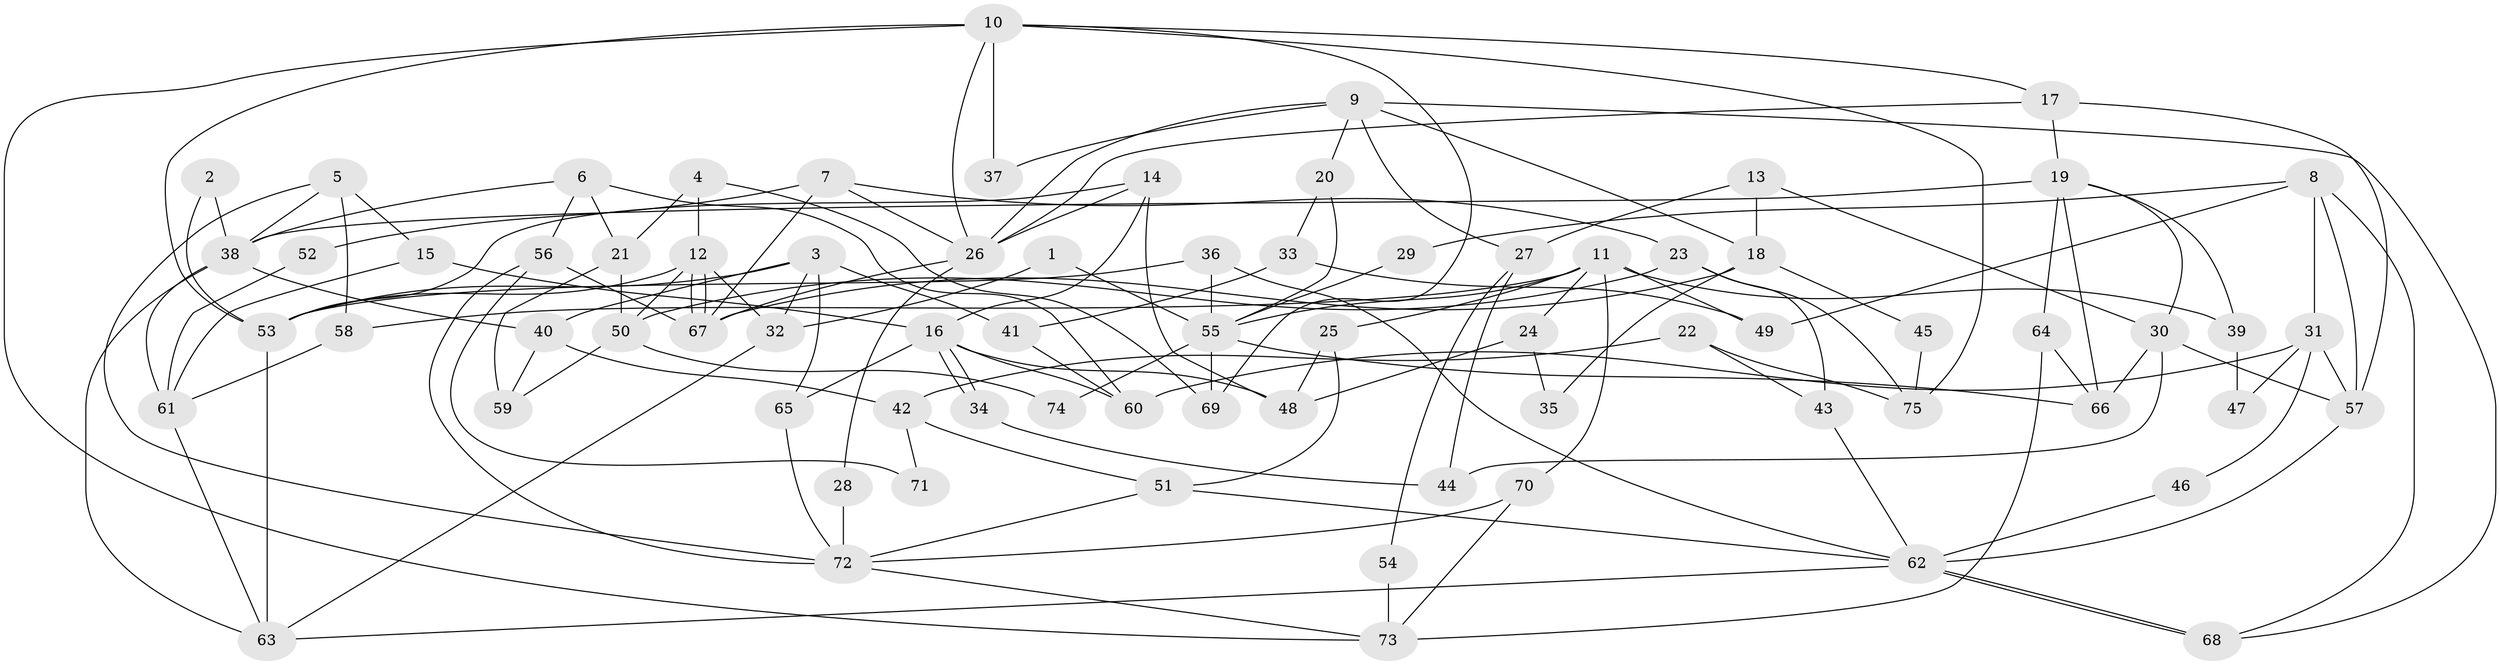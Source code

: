 // coarse degree distribution, {11: 0.043478260869565216, 7: 0.13043478260869565, 6: 0.08695652173913043, 10: 0.043478260869565216, 14: 0.043478260869565216, 8: 0.08695652173913043, 5: 0.17391304347826086, 4: 0.13043478260869565, 2: 0.08695652173913043, 3: 0.13043478260869565, 1: 0.043478260869565216}
// Generated by graph-tools (version 1.1) at 2025/51/03/04/25 22:51:06]
// undirected, 75 vertices, 150 edges
graph export_dot {
  node [color=gray90,style=filled];
  1;
  2;
  3;
  4;
  5;
  6;
  7;
  8;
  9;
  10;
  11;
  12;
  13;
  14;
  15;
  16;
  17;
  18;
  19;
  20;
  21;
  22;
  23;
  24;
  25;
  26;
  27;
  28;
  29;
  30;
  31;
  32;
  33;
  34;
  35;
  36;
  37;
  38;
  39;
  40;
  41;
  42;
  43;
  44;
  45;
  46;
  47;
  48;
  49;
  50;
  51;
  52;
  53;
  54;
  55;
  56;
  57;
  58;
  59;
  60;
  61;
  62;
  63;
  64;
  65;
  66;
  67;
  68;
  69;
  70;
  71;
  72;
  73;
  74;
  75;
  1 -- 32;
  1 -- 55;
  2 -- 53;
  2 -- 38;
  3 -- 65;
  3 -- 53;
  3 -- 32;
  3 -- 40;
  3 -- 41;
  4 -- 12;
  4 -- 69;
  4 -- 21;
  5 -- 38;
  5 -- 72;
  5 -- 15;
  5 -- 58;
  6 -- 38;
  6 -- 21;
  6 -- 56;
  6 -- 60;
  7 -- 67;
  7 -- 23;
  7 -- 26;
  7 -- 52;
  8 -- 57;
  8 -- 31;
  8 -- 29;
  8 -- 49;
  8 -- 68;
  9 -- 26;
  9 -- 68;
  9 -- 18;
  9 -- 20;
  9 -- 27;
  9 -- 37;
  10 -- 26;
  10 -- 73;
  10 -- 17;
  10 -- 37;
  10 -- 53;
  10 -- 69;
  10 -- 75;
  11 -- 70;
  11 -- 58;
  11 -- 24;
  11 -- 25;
  11 -- 39;
  11 -- 49;
  11 -- 55;
  12 -- 67;
  12 -- 67;
  12 -- 53;
  12 -- 32;
  12 -- 50;
  13 -- 30;
  13 -- 18;
  13 -- 27;
  14 -- 53;
  14 -- 26;
  14 -- 16;
  14 -- 48;
  15 -- 16;
  15 -- 61;
  16 -- 34;
  16 -- 34;
  16 -- 48;
  16 -- 60;
  16 -- 65;
  17 -- 19;
  17 -- 26;
  17 -- 57;
  18 -- 67;
  18 -- 35;
  18 -- 45;
  19 -- 66;
  19 -- 38;
  19 -- 30;
  19 -- 39;
  19 -- 64;
  20 -- 33;
  20 -- 55;
  21 -- 59;
  21 -- 50;
  22 -- 75;
  22 -- 42;
  22 -- 43;
  23 -- 50;
  23 -- 43;
  23 -- 75;
  24 -- 48;
  24 -- 35;
  25 -- 48;
  25 -- 51;
  26 -- 28;
  26 -- 67;
  27 -- 44;
  27 -- 54;
  28 -- 72;
  29 -- 55;
  30 -- 57;
  30 -- 44;
  30 -- 66;
  31 -- 60;
  31 -- 57;
  31 -- 46;
  31 -- 47;
  32 -- 63;
  33 -- 41;
  33 -- 49;
  34 -- 44;
  36 -- 55;
  36 -- 53;
  36 -- 62;
  38 -- 61;
  38 -- 63;
  38 -- 40;
  39 -- 47;
  40 -- 42;
  40 -- 59;
  41 -- 60;
  42 -- 51;
  42 -- 71;
  43 -- 62;
  45 -- 75;
  46 -- 62;
  50 -- 59;
  50 -- 74;
  51 -- 62;
  51 -- 72;
  52 -- 61;
  53 -- 63;
  54 -- 73;
  55 -- 66;
  55 -- 69;
  55 -- 74;
  56 -- 67;
  56 -- 71;
  56 -- 72;
  57 -- 62;
  58 -- 61;
  61 -- 63;
  62 -- 68;
  62 -- 68;
  62 -- 63;
  64 -- 66;
  64 -- 73;
  65 -- 72;
  70 -- 72;
  70 -- 73;
  72 -- 73;
}
